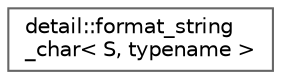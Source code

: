 digraph "类继承关系图"
{
 // LATEX_PDF_SIZE
  bgcolor="transparent";
  edge [fontname=Helvetica,fontsize=10,labelfontname=Helvetica,labelfontsize=10];
  node [fontname=Helvetica,fontsize=10,shape=box,height=0.2,width=0.4];
  rankdir="LR";
  Node0 [id="Node000000",label="detail::format_string\l_char\< S, typename \>",height=0.2,width=0.4,color="grey40", fillcolor="white", style="filled",URL="$structdetail_1_1format__string__char.html",tooltip=" "];
}
